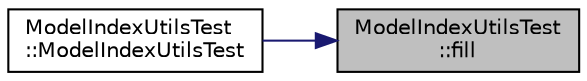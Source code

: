digraph "ModelIndexUtilsTest::fill"
{
 // LATEX_PDF_SIZE
  edge [fontname="Helvetica",fontsize="10",labelfontname="Helvetica",labelfontsize="10"];
  node [fontname="Helvetica",fontsize="10",shape=record];
  rankdir="RL";
  Node1 [label="ModelIndexUtilsTest\l::fill",height=0.2,width=0.4,color="black", fillcolor="grey75", style="filled", fontcolor="black",tooltip=" "];
  Node1 -> Node2 [dir="back",color="midnightblue",fontsize="10",style="solid",fontname="Helvetica"];
  Node2 [label="ModelIndexUtilsTest\l::ModelIndexUtilsTest",height=0.2,width=0.4,color="black", fillcolor="white", style="filled",URL="$struct_model_index_utils_test.html#a7b61f1e1b15c0397762065d320c6690c",tooltip=" "];
}
